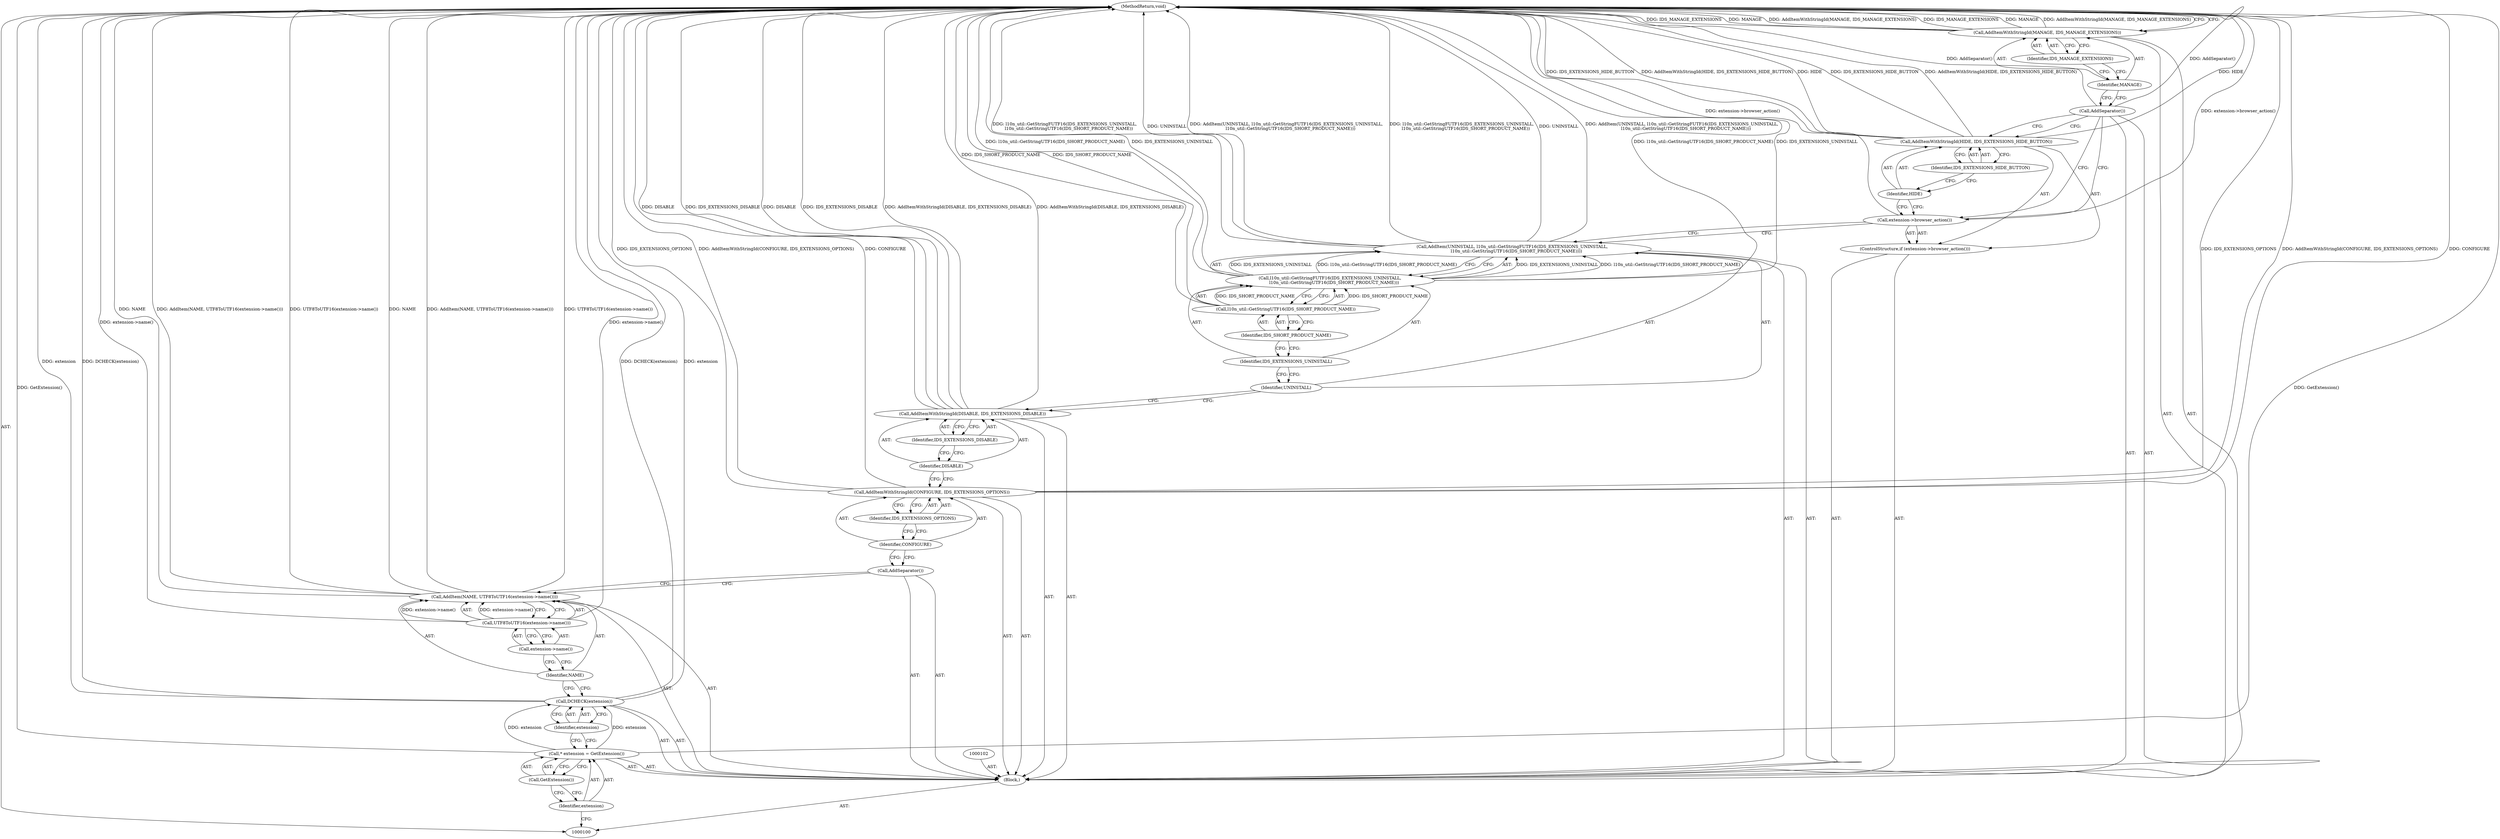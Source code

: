 digraph "1_Chrome_6b5f83842b5edb5d4bd6684b196b3630c6769731" {
"1000134" [label="(MethodReturn,void)"];
"1000101" [label="(Block,)"];
"1000120" [label="(Identifier,UNINSTALL)"];
"1000119" [label="(Call,AddItem(UNINSTALL, l10n_util::GetStringFUTF16(IDS_EXTENSIONS_UNINSTALL,\n      l10n_util::GetStringUTF16(IDS_SHORT_PRODUCT_NAME))))"];
"1000121" [label="(Call,l10n_util::GetStringFUTF16(IDS_EXTENSIONS_UNINSTALL,\n      l10n_util::GetStringUTF16(IDS_SHORT_PRODUCT_NAME)))"];
"1000122" [label="(Identifier,IDS_EXTENSIONS_UNINSTALL)"];
"1000124" [label="(Identifier,IDS_SHORT_PRODUCT_NAME)"];
"1000123" [label="(Call,l10n_util::GetStringUTF16(IDS_SHORT_PRODUCT_NAME))"];
"1000125" [label="(ControlStructure,if (extension->browser_action()))"];
"1000126" [label="(Call,extension->browser_action())"];
"1000128" [label="(Identifier,HIDE)"];
"1000129" [label="(Identifier,IDS_EXTENSIONS_HIDE_BUTTON)"];
"1000127" [label="(Call,AddItemWithStringId(HIDE, IDS_EXTENSIONS_HIDE_BUTTON))"];
"1000130" [label="(Call,AddSeparator())"];
"1000131" [label="(Call,AddItemWithStringId(MANAGE, IDS_MANAGE_EXTENSIONS))"];
"1000132" [label="(Identifier,MANAGE)"];
"1000133" [label="(Identifier,IDS_MANAGE_EXTENSIONS)"];
"1000103" [label="(Call,* extension = GetExtension())"];
"1000104" [label="(Identifier,extension)"];
"1000105" [label="(Call,GetExtension())"];
"1000106" [label="(Call,DCHECK(extension))"];
"1000107" [label="(Identifier,extension)"];
"1000109" [label="(Identifier,NAME)"];
"1000110" [label="(Call,UTF8ToUTF16(extension->name()))"];
"1000108" [label="(Call,AddItem(NAME, UTF8ToUTF16(extension->name())))"];
"1000111" [label="(Call,extension->name())"];
"1000112" [label="(Call,AddSeparator())"];
"1000114" [label="(Identifier,CONFIGURE)"];
"1000113" [label="(Call,AddItemWithStringId(CONFIGURE, IDS_EXTENSIONS_OPTIONS))"];
"1000115" [label="(Identifier,IDS_EXTENSIONS_OPTIONS)"];
"1000117" [label="(Identifier,DISABLE)"];
"1000116" [label="(Call,AddItemWithStringId(DISABLE, IDS_EXTENSIONS_DISABLE))"];
"1000118" [label="(Identifier,IDS_EXTENSIONS_DISABLE)"];
"1000134" -> "1000100"  [label="AST: "];
"1000134" -> "1000131"  [label="CFG: "];
"1000116" -> "1000134"  [label="DDG: DISABLE"];
"1000116" -> "1000134"  [label="DDG: IDS_EXTENSIONS_DISABLE"];
"1000116" -> "1000134"  [label="DDG: AddItemWithStringId(DISABLE, IDS_EXTENSIONS_DISABLE)"];
"1000108" -> "1000134"  [label="DDG: AddItem(NAME, UTF8ToUTF16(extension->name()))"];
"1000108" -> "1000134"  [label="DDG: UTF8ToUTF16(extension->name())"];
"1000108" -> "1000134"  [label="DDG: NAME"];
"1000106" -> "1000134"  [label="DDG: extension"];
"1000106" -> "1000134"  [label="DDG: DCHECK(extension)"];
"1000103" -> "1000134"  [label="DDG: GetExtension()"];
"1000113" -> "1000134"  [label="DDG: CONFIGURE"];
"1000113" -> "1000134"  [label="DDG: IDS_EXTENSIONS_OPTIONS"];
"1000113" -> "1000134"  [label="DDG: AddItemWithStringId(CONFIGURE, IDS_EXTENSIONS_OPTIONS)"];
"1000127" -> "1000134"  [label="DDG: AddItemWithStringId(HIDE, IDS_EXTENSIONS_HIDE_BUTTON)"];
"1000127" -> "1000134"  [label="DDG: HIDE"];
"1000127" -> "1000134"  [label="DDG: IDS_EXTENSIONS_HIDE_BUTTON"];
"1000131" -> "1000134"  [label="DDG: IDS_MANAGE_EXTENSIONS"];
"1000131" -> "1000134"  [label="DDG: MANAGE"];
"1000131" -> "1000134"  [label="DDG: AddItemWithStringId(MANAGE, IDS_MANAGE_EXTENSIONS)"];
"1000121" -> "1000134"  [label="DDG: IDS_EXTENSIONS_UNINSTALL"];
"1000121" -> "1000134"  [label="DDG: l10n_util::GetStringUTF16(IDS_SHORT_PRODUCT_NAME)"];
"1000119" -> "1000134"  [label="DDG: AddItem(UNINSTALL, l10n_util::GetStringFUTF16(IDS_EXTENSIONS_UNINSTALL,\n      l10n_util::GetStringUTF16(IDS_SHORT_PRODUCT_NAME)))"];
"1000119" -> "1000134"  [label="DDG: l10n_util::GetStringFUTF16(IDS_EXTENSIONS_UNINSTALL,\n      l10n_util::GetStringUTF16(IDS_SHORT_PRODUCT_NAME))"];
"1000119" -> "1000134"  [label="DDG: UNINSTALL"];
"1000130" -> "1000134"  [label="DDG: AddSeparator()"];
"1000126" -> "1000134"  [label="DDG: extension->browser_action()"];
"1000110" -> "1000134"  [label="DDG: extension->name()"];
"1000123" -> "1000134"  [label="DDG: IDS_SHORT_PRODUCT_NAME"];
"1000101" -> "1000100"  [label="AST: "];
"1000102" -> "1000101"  [label="AST: "];
"1000103" -> "1000101"  [label="AST: "];
"1000106" -> "1000101"  [label="AST: "];
"1000108" -> "1000101"  [label="AST: "];
"1000112" -> "1000101"  [label="AST: "];
"1000113" -> "1000101"  [label="AST: "];
"1000116" -> "1000101"  [label="AST: "];
"1000119" -> "1000101"  [label="AST: "];
"1000125" -> "1000101"  [label="AST: "];
"1000130" -> "1000101"  [label="AST: "];
"1000131" -> "1000101"  [label="AST: "];
"1000120" -> "1000119"  [label="AST: "];
"1000120" -> "1000116"  [label="CFG: "];
"1000122" -> "1000120"  [label="CFG: "];
"1000119" -> "1000101"  [label="AST: "];
"1000119" -> "1000121"  [label="CFG: "];
"1000120" -> "1000119"  [label="AST: "];
"1000121" -> "1000119"  [label="AST: "];
"1000126" -> "1000119"  [label="CFG: "];
"1000119" -> "1000134"  [label="DDG: AddItem(UNINSTALL, l10n_util::GetStringFUTF16(IDS_EXTENSIONS_UNINSTALL,\n      l10n_util::GetStringUTF16(IDS_SHORT_PRODUCT_NAME)))"];
"1000119" -> "1000134"  [label="DDG: l10n_util::GetStringFUTF16(IDS_EXTENSIONS_UNINSTALL,\n      l10n_util::GetStringUTF16(IDS_SHORT_PRODUCT_NAME))"];
"1000119" -> "1000134"  [label="DDG: UNINSTALL"];
"1000121" -> "1000119"  [label="DDG: IDS_EXTENSIONS_UNINSTALL"];
"1000121" -> "1000119"  [label="DDG: l10n_util::GetStringUTF16(IDS_SHORT_PRODUCT_NAME)"];
"1000121" -> "1000119"  [label="AST: "];
"1000121" -> "1000123"  [label="CFG: "];
"1000122" -> "1000121"  [label="AST: "];
"1000123" -> "1000121"  [label="AST: "];
"1000119" -> "1000121"  [label="CFG: "];
"1000121" -> "1000134"  [label="DDG: IDS_EXTENSIONS_UNINSTALL"];
"1000121" -> "1000134"  [label="DDG: l10n_util::GetStringUTF16(IDS_SHORT_PRODUCT_NAME)"];
"1000121" -> "1000119"  [label="DDG: IDS_EXTENSIONS_UNINSTALL"];
"1000121" -> "1000119"  [label="DDG: l10n_util::GetStringUTF16(IDS_SHORT_PRODUCT_NAME)"];
"1000123" -> "1000121"  [label="DDG: IDS_SHORT_PRODUCT_NAME"];
"1000122" -> "1000121"  [label="AST: "];
"1000122" -> "1000120"  [label="CFG: "];
"1000124" -> "1000122"  [label="CFG: "];
"1000124" -> "1000123"  [label="AST: "];
"1000124" -> "1000122"  [label="CFG: "];
"1000123" -> "1000124"  [label="CFG: "];
"1000123" -> "1000121"  [label="AST: "];
"1000123" -> "1000124"  [label="CFG: "];
"1000124" -> "1000123"  [label="AST: "];
"1000121" -> "1000123"  [label="CFG: "];
"1000123" -> "1000134"  [label="DDG: IDS_SHORT_PRODUCT_NAME"];
"1000123" -> "1000121"  [label="DDG: IDS_SHORT_PRODUCT_NAME"];
"1000125" -> "1000101"  [label="AST: "];
"1000126" -> "1000125"  [label="AST: "];
"1000127" -> "1000125"  [label="AST: "];
"1000126" -> "1000125"  [label="AST: "];
"1000126" -> "1000119"  [label="CFG: "];
"1000128" -> "1000126"  [label="CFG: "];
"1000130" -> "1000126"  [label="CFG: "];
"1000126" -> "1000134"  [label="DDG: extension->browser_action()"];
"1000128" -> "1000127"  [label="AST: "];
"1000128" -> "1000126"  [label="CFG: "];
"1000129" -> "1000128"  [label="CFG: "];
"1000129" -> "1000127"  [label="AST: "];
"1000129" -> "1000128"  [label="CFG: "];
"1000127" -> "1000129"  [label="CFG: "];
"1000127" -> "1000125"  [label="AST: "];
"1000127" -> "1000129"  [label="CFG: "];
"1000128" -> "1000127"  [label="AST: "];
"1000129" -> "1000127"  [label="AST: "];
"1000130" -> "1000127"  [label="CFG: "];
"1000127" -> "1000134"  [label="DDG: AddItemWithStringId(HIDE, IDS_EXTENSIONS_HIDE_BUTTON)"];
"1000127" -> "1000134"  [label="DDG: HIDE"];
"1000127" -> "1000134"  [label="DDG: IDS_EXTENSIONS_HIDE_BUTTON"];
"1000130" -> "1000101"  [label="AST: "];
"1000130" -> "1000127"  [label="CFG: "];
"1000130" -> "1000126"  [label="CFG: "];
"1000132" -> "1000130"  [label="CFG: "];
"1000130" -> "1000134"  [label="DDG: AddSeparator()"];
"1000131" -> "1000101"  [label="AST: "];
"1000131" -> "1000133"  [label="CFG: "];
"1000132" -> "1000131"  [label="AST: "];
"1000133" -> "1000131"  [label="AST: "];
"1000134" -> "1000131"  [label="CFG: "];
"1000131" -> "1000134"  [label="DDG: IDS_MANAGE_EXTENSIONS"];
"1000131" -> "1000134"  [label="DDG: MANAGE"];
"1000131" -> "1000134"  [label="DDG: AddItemWithStringId(MANAGE, IDS_MANAGE_EXTENSIONS)"];
"1000132" -> "1000131"  [label="AST: "];
"1000132" -> "1000130"  [label="CFG: "];
"1000133" -> "1000132"  [label="CFG: "];
"1000133" -> "1000131"  [label="AST: "];
"1000133" -> "1000132"  [label="CFG: "];
"1000131" -> "1000133"  [label="CFG: "];
"1000103" -> "1000101"  [label="AST: "];
"1000103" -> "1000105"  [label="CFG: "];
"1000104" -> "1000103"  [label="AST: "];
"1000105" -> "1000103"  [label="AST: "];
"1000107" -> "1000103"  [label="CFG: "];
"1000103" -> "1000134"  [label="DDG: GetExtension()"];
"1000103" -> "1000106"  [label="DDG: extension"];
"1000104" -> "1000103"  [label="AST: "];
"1000104" -> "1000100"  [label="CFG: "];
"1000105" -> "1000104"  [label="CFG: "];
"1000105" -> "1000103"  [label="AST: "];
"1000105" -> "1000104"  [label="CFG: "];
"1000103" -> "1000105"  [label="CFG: "];
"1000106" -> "1000101"  [label="AST: "];
"1000106" -> "1000107"  [label="CFG: "];
"1000107" -> "1000106"  [label="AST: "];
"1000109" -> "1000106"  [label="CFG: "];
"1000106" -> "1000134"  [label="DDG: extension"];
"1000106" -> "1000134"  [label="DDG: DCHECK(extension)"];
"1000103" -> "1000106"  [label="DDG: extension"];
"1000107" -> "1000106"  [label="AST: "];
"1000107" -> "1000103"  [label="CFG: "];
"1000106" -> "1000107"  [label="CFG: "];
"1000109" -> "1000108"  [label="AST: "];
"1000109" -> "1000106"  [label="CFG: "];
"1000111" -> "1000109"  [label="CFG: "];
"1000110" -> "1000108"  [label="AST: "];
"1000110" -> "1000111"  [label="CFG: "];
"1000111" -> "1000110"  [label="AST: "];
"1000108" -> "1000110"  [label="CFG: "];
"1000110" -> "1000134"  [label="DDG: extension->name()"];
"1000110" -> "1000108"  [label="DDG: extension->name()"];
"1000108" -> "1000101"  [label="AST: "];
"1000108" -> "1000110"  [label="CFG: "];
"1000109" -> "1000108"  [label="AST: "];
"1000110" -> "1000108"  [label="AST: "];
"1000112" -> "1000108"  [label="CFG: "];
"1000108" -> "1000134"  [label="DDG: AddItem(NAME, UTF8ToUTF16(extension->name()))"];
"1000108" -> "1000134"  [label="DDG: UTF8ToUTF16(extension->name())"];
"1000108" -> "1000134"  [label="DDG: NAME"];
"1000110" -> "1000108"  [label="DDG: extension->name()"];
"1000111" -> "1000110"  [label="AST: "];
"1000111" -> "1000109"  [label="CFG: "];
"1000110" -> "1000111"  [label="CFG: "];
"1000112" -> "1000101"  [label="AST: "];
"1000112" -> "1000108"  [label="CFG: "];
"1000114" -> "1000112"  [label="CFG: "];
"1000114" -> "1000113"  [label="AST: "];
"1000114" -> "1000112"  [label="CFG: "];
"1000115" -> "1000114"  [label="CFG: "];
"1000113" -> "1000101"  [label="AST: "];
"1000113" -> "1000115"  [label="CFG: "];
"1000114" -> "1000113"  [label="AST: "];
"1000115" -> "1000113"  [label="AST: "];
"1000117" -> "1000113"  [label="CFG: "];
"1000113" -> "1000134"  [label="DDG: CONFIGURE"];
"1000113" -> "1000134"  [label="DDG: IDS_EXTENSIONS_OPTIONS"];
"1000113" -> "1000134"  [label="DDG: AddItemWithStringId(CONFIGURE, IDS_EXTENSIONS_OPTIONS)"];
"1000115" -> "1000113"  [label="AST: "];
"1000115" -> "1000114"  [label="CFG: "];
"1000113" -> "1000115"  [label="CFG: "];
"1000117" -> "1000116"  [label="AST: "];
"1000117" -> "1000113"  [label="CFG: "];
"1000118" -> "1000117"  [label="CFG: "];
"1000116" -> "1000101"  [label="AST: "];
"1000116" -> "1000118"  [label="CFG: "];
"1000117" -> "1000116"  [label="AST: "];
"1000118" -> "1000116"  [label="AST: "];
"1000120" -> "1000116"  [label="CFG: "];
"1000116" -> "1000134"  [label="DDG: DISABLE"];
"1000116" -> "1000134"  [label="DDG: IDS_EXTENSIONS_DISABLE"];
"1000116" -> "1000134"  [label="DDG: AddItemWithStringId(DISABLE, IDS_EXTENSIONS_DISABLE)"];
"1000118" -> "1000116"  [label="AST: "];
"1000118" -> "1000117"  [label="CFG: "];
"1000116" -> "1000118"  [label="CFG: "];
}
